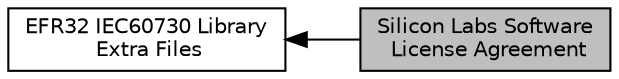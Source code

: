 digraph "Silicon Labs Software License Agreement"
{
  edge [fontname="Helvetica",fontsize="10",labelfontname="Helvetica",labelfontsize="10"];
  node [fontname="Helvetica",fontsize="10",shape=box];
  rankdir=LR;
  Node2 [label="EFR32 IEC60730 Library\l Extra Files",height=0.2,width=0.4,color="black", fillcolor="white", style="filled",URL="$group__IEC60730__EXTRA.html",tooltip="Extra files for the EFR32 IEC Library."];
  Node1 [label="Silicon Labs Software\l License Agreement",height=0.2,width=0.4,color="black", fillcolor="grey75", style="filled", fontcolor="black",tooltip="License Agreement for the IEC60730 Library."];
  Node2->Node1 [shape=plaintext, dir="back", style="solid"];
}
